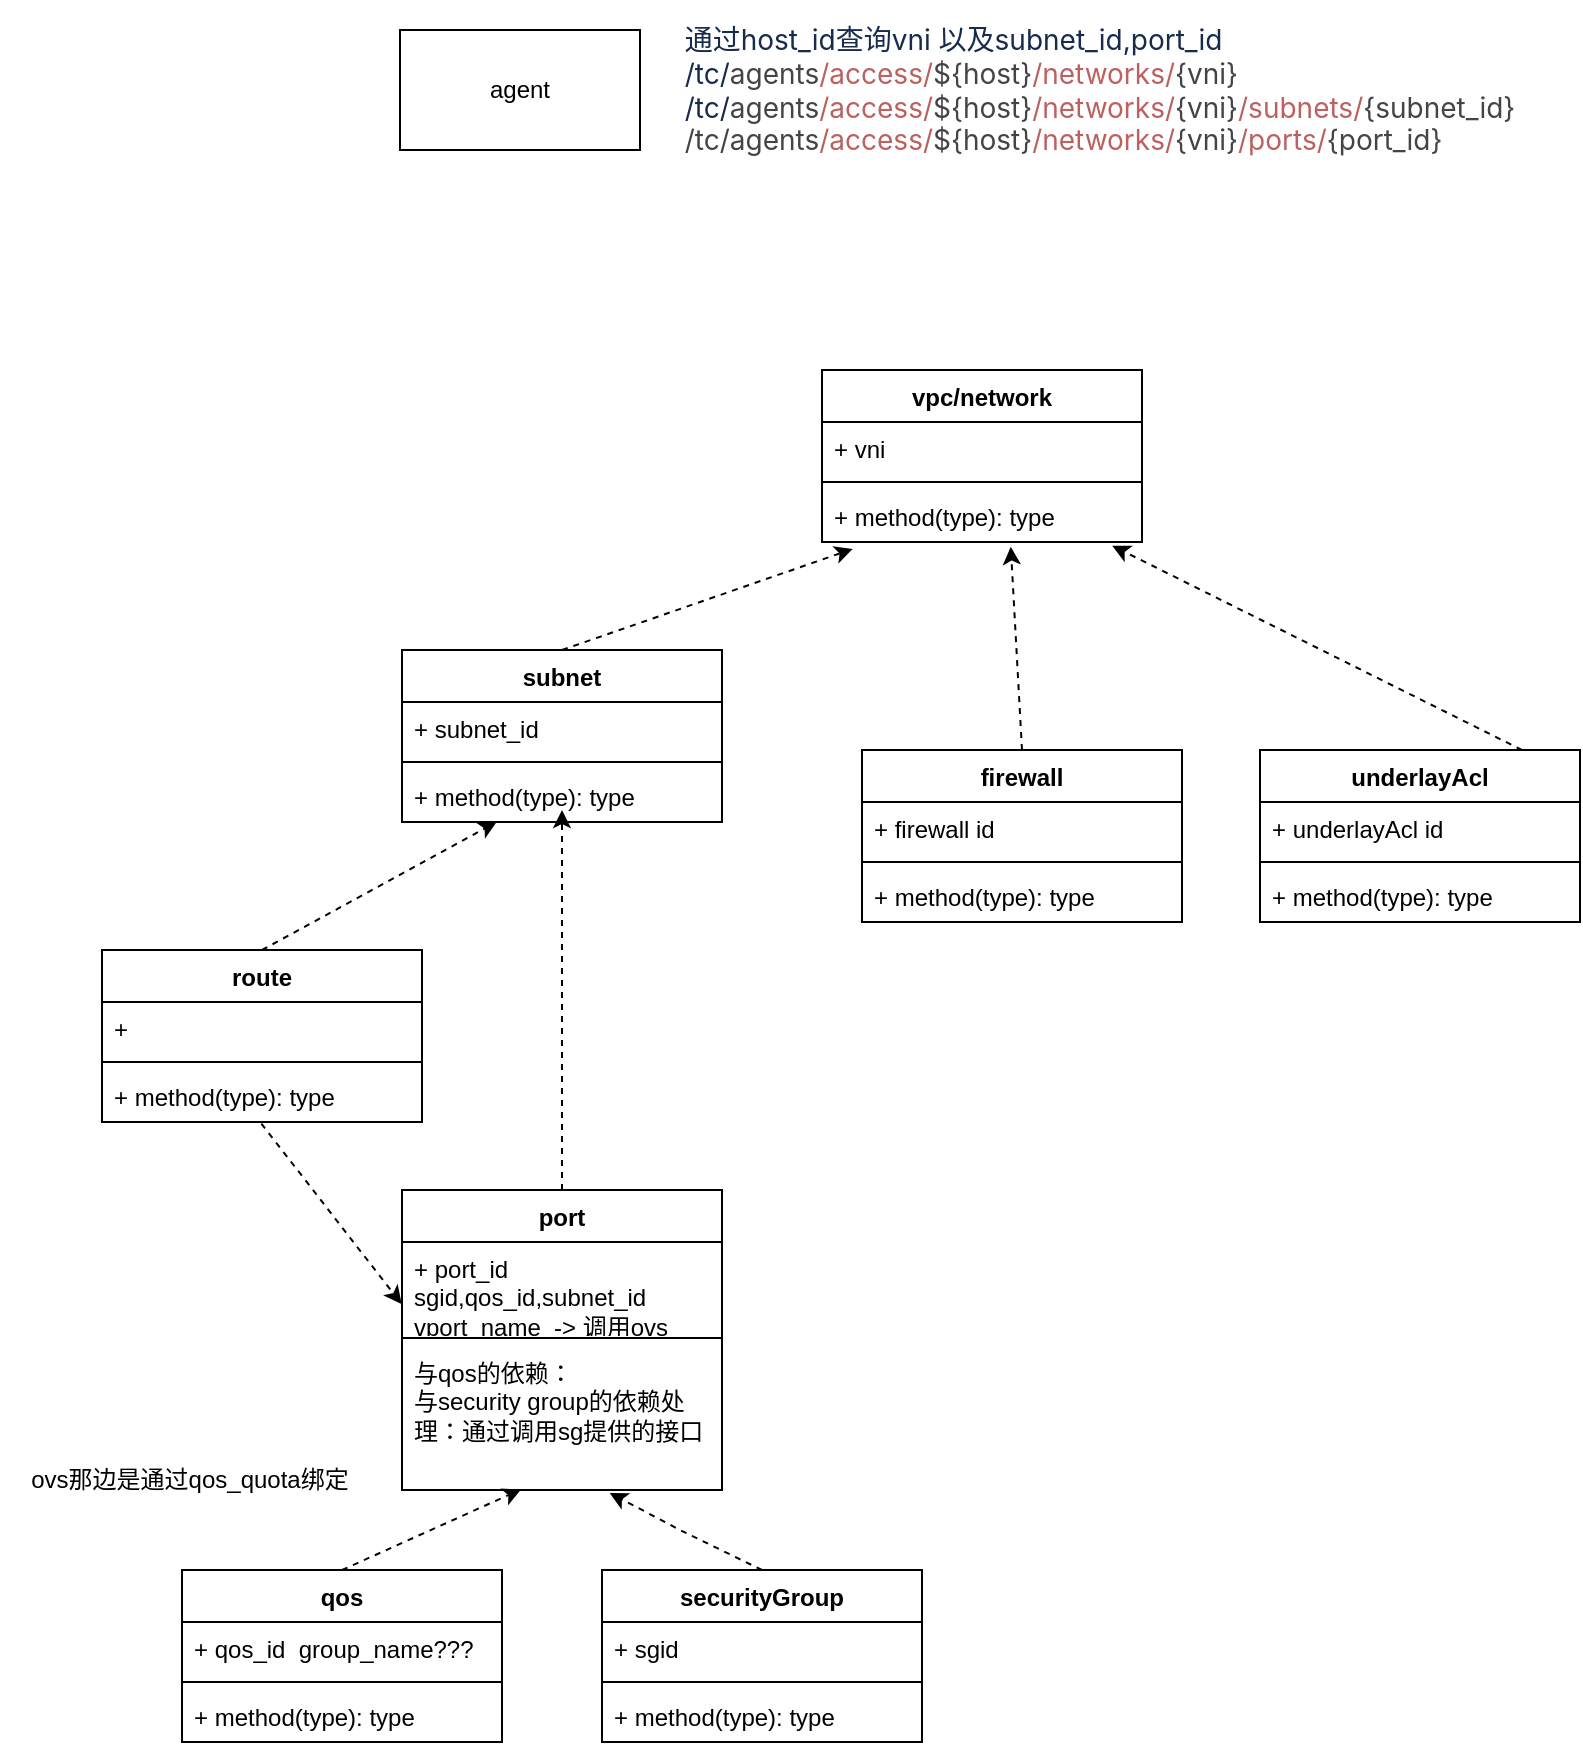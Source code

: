 <mxfile version="22.1.15" type="github">
  <diagram name="第 1 页" id="Pc2Y3xLQnUcVP0rlBtkb">
    <mxGraphModel dx="1899" dy="564" grid="1" gridSize="10" guides="1" tooltips="1" connect="1" arrows="1" fold="1" page="1" pageScale="1" pageWidth="827" pageHeight="1169" math="0" shadow="0">
      <root>
        <mxCell id="0" />
        <mxCell id="1" parent="0" />
        <mxCell id="l93nlvmvGtReNhgtbC6s-1" value="agent" style="rounded=0;whiteSpace=wrap;html=1;" parent="1" vertex="1">
          <mxGeometry x="160" y="20" width="120" height="60" as="geometry" />
        </mxCell>
        <mxCell id="l93nlvmvGtReNhgtbC6s-2" value="&lt;p style=&quot;margin: 0px; padding: 0px; color: rgb(23, 43, 77); font-family: -apple-system, BlinkMacSystemFont, &amp;quot;Segoe UI&amp;quot;, Roboto, Oxygen, Ubuntu, &amp;quot;Fira Sans&amp;quot;, &amp;quot;Droid Sans&amp;quot;, &amp;quot;Helvetica Neue&amp;quot;, sans-serif; font-size: 14px; text-align: left; background-color: rgb(255, 255, 255);&quot;&gt;通过host_id查询vni 以及subnet_id,port_id&lt;/p&gt;&lt;p style=&quot;margin: 0px; padding: 0px; color: rgb(23, 43, 77); font-family: -apple-system, BlinkMacSystemFont, &amp;quot;Segoe UI&amp;quot;, Roboto, Oxygen, Ubuntu, &amp;quot;Fira Sans&amp;quot;, &amp;quot;Droid Sans&amp;quot;, &amp;quot;Helvetica Neue&amp;quot;, sans-serif; font-size: 14px; text-align: left; background-color: rgb(255, 255, 255);&quot;&gt;/tc/&lt;span style=&quot;color: rgb(68, 68, 68);&quot;&gt;agents&lt;/span&gt;&lt;span style=&quot;color: rgb(188, 96, 96);&quot; class=&quot;hljs-regexp&quot;&gt;/access/&lt;/span&gt;&lt;span style=&quot;color: rgb(68, 68, 68);&quot;&gt;${host}&lt;/span&gt;&lt;span style=&quot;color: rgb(188, 96, 96);&quot; class=&quot;hljs-regexp&quot;&gt;/networks/&lt;/span&gt;&lt;span style=&quot;color: rgb(68, 68, 68);&quot;&gt;{vni}&lt;/span&gt;&lt;/p&gt;&lt;p style=&quot;margin: 0px; padding: 0px; color: rgb(23, 43, 77); font-family: -apple-system, BlinkMacSystemFont, &amp;quot;Segoe UI&amp;quot;, Roboto, Oxygen, Ubuntu, &amp;quot;Fira Sans&amp;quot;, &amp;quot;Droid Sans&amp;quot;, &amp;quot;Helvetica Neue&amp;quot;, sans-serif; font-size: 14px; text-align: left; background-color: rgb(255, 255, 255);&quot;&gt;/tc/&lt;span style=&quot;border-color: var(--border-color); color: rgb(68, 68, 68);&quot;&gt;agents&lt;/span&gt;&lt;span style=&quot;border-color: var(--border-color); color: rgb(188, 96, 96);&quot; class=&quot;hljs-regexp&quot;&gt;/access/&lt;/span&gt;&lt;span style=&quot;border-color: var(--border-color); color: rgb(68, 68, 68);&quot;&gt;${host}&lt;/span&gt;&lt;span style=&quot;border-color: var(--border-color); color: rgb(188, 96, 96);&quot; class=&quot;hljs-regexp&quot;&gt;/networks/&lt;/span&gt;&lt;span style=&quot;border-color: var(--border-color); color: rgb(68, 68, 68);&quot;&gt;{vni}&lt;/span&gt;&lt;span style=&quot;border-color: var(--border-color); color: rgb(188, 96, 96);&quot; class=&quot;hljs-regexp&quot;&gt;/subnets/&lt;/span&gt;&lt;span style=&quot;border-color: var(--border-color); color: rgb(68, 68, 68);&quot;&gt;{subnet_id}&lt;/span&gt;&lt;span style=&quot;color: rgb(68, 68, 68);&quot;&gt;&lt;br&gt;&lt;/span&gt;&lt;/p&gt;&lt;p style=&quot;margin: 0px; padding: 0px; color: rgb(23, 43, 77); font-family: -apple-system, BlinkMacSystemFont, &amp;quot;Segoe UI&amp;quot;, Roboto, Oxygen, Ubuntu, &amp;quot;Fira Sans&amp;quot;, &amp;quot;Droid Sans&amp;quot;, &amp;quot;Helvetica Neue&amp;quot;, sans-serif; font-size: 14px; text-align: left; background-color: rgb(255, 255, 255);&quot;&gt;&lt;span style=&quot;border-color: var(--border-color); color: rgb(68, 68, 68);&quot;&gt;/tc/&lt;span style=&quot;border-color: var(--border-color);&quot;&gt;agents&lt;/span&gt;&lt;span style=&quot;border-color: var(--border-color); color: rgb(188, 96, 96);&quot; class=&quot;hljs-regexp&quot;&gt;/access/&lt;/span&gt;&lt;span style=&quot;border-color: var(--border-color);&quot;&gt;${host}&lt;/span&gt;&lt;span style=&quot;border-color: var(--border-color); color: rgb(188, 96, 96);&quot; class=&quot;hljs-regexp&quot;&gt;/networks/&lt;/span&gt;&lt;span style=&quot;border-color: var(--border-color);&quot;&gt;{vni}&lt;/span&gt;&lt;span style=&quot;border-color: var(--border-color); color: rgb(188, 96, 96);&quot; class=&quot;hljs-regexp&quot;&gt;/ports/&lt;/span&gt;&lt;span style=&quot;border-color: var(--border-color);&quot;&gt;{port_id}&lt;/span&gt;&lt;/span&gt;&lt;/p&gt;" style="text;html=1;strokeColor=none;fillColor=none;align=center;verticalAlign=middle;whiteSpace=wrap;rounded=0;" parent="1" vertex="1">
          <mxGeometry x="310" y="5" width="400" height="90" as="geometry" />
        </mxCell>
        <mxCell id="l93nlvmvGtReNhgtbC6s-5" value="" style="endArrow=classic;html=1;rounded=0;entryX=0.096;entryY=1.133;entryDx=0;entryDy=0;entryPerimeter=0;dashed=1;exitX=0.5;exitY=0;exitDx=0;exitDy=0;" parent="1" source="l93nlvmvGtReNhgtbC6s-17" target="l93nlvmvGtReNhgtbC6s-16" edge="1">
          <mxGeometry width="50" height="50" relative="1" as="geometry">
            <mxPoint x="111" y="330" as="sourcePoint" />
            <mxPoint x="193.68" y="270.24" as="targetPoint" />
          </mxGeometry>
        </mxCell>
        <mxCell id="l93nlvmvGtReNhgtbC6s-13" value="vpc/network" style="swimlane;fontStyle=1;align=center;verticalAlign=top;childLayout=stackLayout;horizontal=1;startSize=26;horizontalStack=0;resizeParent=1;resizeParentMax=0;resizeLast=0;collapsible=1;marginBottom=0;whiteSpace=wrap;html=1;" parent="1" vertex="1">
          <mxGeometry x="371" y="190" width="160" height="86" as="geometry" />
        </mxCell>
        <mxCell id="l93nlvmvGtReNhgtbC6s-14" value="+ vni" style="text;strokeColor=none;fillColor=none;align=left;verticalAlign=top;spacingLeft=4;spacingRight=4;overflow=hidden;rotatable=0;points=[[0,0.5],[1,0.5]];portConstraint=eastwest;whiteSpace=wrap;html=1;" parent="l93nlvmvGtReNhgtbC6s-13" vertex="1">
          <mxGeometry y="26" width="160" height="26" as="geometry" />
        </mxCell>
        <mxCell id="l93nlvmvGtReNhgtbC6s-15" value="" style="line;strokeWidth=1;fillColor=none;align=left;verticalAlign=middle;spacingTop=-1;spacingLeft=3;spacingRight=3;rotatable=0;labelPosition=right;points=[];portConstraint=eastwest;strokeColor=inherit;" parent="l93nlvmvGtReNhgtbC6s-13" vertex="1">
          <mxGeometry y="52" width="160" height="8" as="geometry" />
        </mxCell>
        <mxCell id="l93nlvmvGtReNhgtbC6s-16" value="+ method(type): type" style="text;strokeColor=none;fillColor=none;align=left;verticalAlign=top;spacingLeft=4;spacingRight=4;overflow=hidden;rotatable=0;points=[[0,0.5],[1,0.5]];portConstraint=eastwest;whiteSpace=wrap;html=1;" parent="l93nlvmvGtReNhgtbC6s-13" vertex="1">
          <mxGeometry y="60" width="160" height="26" as="geometry" />
        </mxCell>
        <mxCell id="l93nlvmvGtReNhgtbC6s-17" value="subnet" style="swimlane;fontStyle=1;align=center;verticalAlign=top;childLayout=stackLayout;horizontal=1;startSize=26;horizontalStack=0;resizeParent=1;resizeParentMax=0;resizeLast=0;collapsible=1;marginBottom=0;whiteSpace=wrap;html=1;" parent="1" vertex="1">
          <mxGeometry x="161" y="330" width="160" height="86" as="geometry" />
        </mxCell>
        <mxCell id="l93nlvmvGtReNhgtbC6s-18" value="+ subnet_id" style="text;strokeColor=none;fillColor=none;align=left;verticalAlign=top;spacingLeft=4;spacingRight=4;overflow=hidden;rotatable=0;points=[[0,0.5],[1,0.5]];portConstraint=eastwest;whiteSpace=wrap;html=1;" parent="l93nlvmvGtReNhgtbC6s-17" vertex="1">
          <mxGeometry y="26" width="160" height="26" as="geometry" />
        </mxCell>
        <mxCell id="l93nlvmvGtReNhgtbC6s-19" value="" style="line;strokeWidth=1;fillColor=none;align=left;verticalAlign=middle;spacingTop=-1;spacingLeft=3;spacingRight=3;rotatable=0;labelPosition=right;points=[];portConstraint=eastwest;strokeColor=inherit;" parent="l93nlvmvGtReNhgtbC6s-17" vertex="1">
          <mxGeometry y="52" width="160" height="8" as="geometry" />
        </mxCell>
        <mxCell id="l93nlvmvGtReNhgtbC6s-20" value="+ method(type): type" style="text;strokeColor=none;fillColor=none;align=left;verticalAlign=top;spacingLeft=4;spacingRight=4;overflow=hidden;rotatable=0;points=[[0,0.5],[1,0.5]];portConstraint=eastwest;whiteSpace=wrap;html=1;" parent="l93nlvmvGtReNhgtbC6s-17" vertex="1">
          <mxGeometry y="60" width="160" height="26" as="geometry" />
        </mxCell>
        <mxCell id="l93nlvmvGtReNhgtbC6s-22" value="port" style="swimlane;fontStyle=1;align=center;verticalAlign=top;childLayout=stackLayout;horizontal=1;startSize=26;horizontalStack=0;resizeParent=1;resizeParentMax=0;resizeLast=0;collapsible=1;marginBottom=0;whiteSpace=wrap;html=1;" parent="1" vertex="1">
          <mxGeometry x="161" y="600" width="160" height="150" as="geometry" />
        </mxCell>
        <mxCell id="l93nlvmvGtReNhgtbC6s-23" value="+ port_id&lt;br&gt;sgid,qos_id,subnet_id&lt;br&gt;vport_name&amp;nbsp; -&amp;gt; 调用ovs" style="text;strokeColor=none;fillColor=none;align=left;verticalAlign=top;spacingLeft=4;spacingRight=4;overflow=hidden;rotatable=0;points=[[0,0.5],[1,0.5]];portConstraint=eastwest;whiteSpace=wrap;html=1;" parent="l93nlvmvGtReNhgtbC6s-22" vertex="1">
          <mxGeometry y="26" width="160" height="44" as="geometry" />
        </mxCell>
        <mxCell id="l93nlvmvGtReNhgtbC6s-24" value="" style="line;strokeWidth=1;fillColor=none;align=left;verticalAlign=middle;spacingTop=-1;spacingLeft=3;spacingRight=3;rotatable=0;labelPosition=right;points=[];portConstraint=eastwest;strokeColor=inherit;" parent="l93nlvmvGtReNhgtbC6s-22" vertex="1">
          <mxGeometry y="70" width="160" height="8" as="geometry" />
        </mxCell>
        <mxCell id="l93nlvmvGtReNhgtbC6s-25" value="与qos的依赖：&lt;br&gt;与security group的依赖处理：通过调用sg提供的接口" style="text;strokeColor=none;fillColor=none;align=left;verticalAlign=top;spacingLeft=4;spacingRight=4;overflow=hidden;rotatable=0;points=[[0,0.5],[1,0.5]];portConstraint=eastwest;whiteSpace=wrap;html=1;" parent="l93nlvmvGtReNhgtbC6s-22" vertex="1">
          <mxGeometry y="78" width="160" height="72" as="geometry" />
        </mxCell>
        <mxCell id="l93nlvmvGtReNhgtbC6s-26" value="" style="endArrow=classic;html=1;rounded=0;dashed=1;exitX=0.5;exitY=0;exitDx=0;exitDy=0;" parent="1" source="l93nlvmvGtReNhgtbC6s-22" edge="1">
          <mxGeometry width="50" height="50" relative="1" as="geometry">
            <mxPoint x="121" y="340" as="sourcePoint" />
            <mxPoint x="241" y="410" as="targetPoint" />
          </mxGeometry>
        </mxCell>
        <mxCell id="l93nlvmvGtReNhgtbC6s-27" value="qos" style="swimlane;fontStyle=1;align=center;verticalAlign=top;childLayout=stackLayout;horizontal=1;startSize=26;horizontalStack=0;resizeParent=1;resizeParentMax=0;resizeLast=0;collapsible=1;marginBottom=0;whiteSpace=wrap;html=1;" parent="1" vertex="1">
          <mxGeometry x="51" y="790" width="160" height="86" as="geometry" />
        </mxCell>
        <mxCell id="l93nlvmvGtReNhgtbC6s-28" value="+ qos_id&amp;nbsp; group_name???" style="text;strokeColor=none;fillColor=none;align=left;verticalAlign=top;spacingLeft=4;spacingRight=4;overflow=hidden;rotatable=0;points=[[0,0.5],[1,0.5]];portConstraint=eastwest;whiteSpace=wrap;html=1;" parent="l93nlvmvGtReNhgtbC6s-27" vertex="1">
          <mxGeometry y="26" width="160" height="26" as="geometry" />
        </mxCell>
        <mxCell id="l93nlvmvGtReNhgtbC6s-29" value="" style="line;strokeWidth=1;fillColor=none;align=left;verticalAlign=middle;spacingTop=-1;spacingLeft=3;spacingRight=3;rotatable=0;labelPosition=right;points=[];portConstraint=eastwest;strokeColor=inherit;" parent="l93nlvmvGtReNhgtbC6s-27" vertex="1">
          <mxGeometry y="52" width="160" height="8" as="geometry" />
        </mxCell>
        <mxCell id="l93nlvmvGtReNhgtbC6s-30" value="+ method(type): type" style="text;strokeColor=none;fillColor=none;align=left;verticalAlign=top;spacingLeft=4;spacingRight=4;overflow=hidden;rotatable=0;points=[[0,0.5],[1,0.5]];portConstraint=eastwest;whiteSpace=wrap;html=1;" parent="l93nlvmvGtReNhgtbC6s-27" vertex="1">
          <mxGeometry y="60" width="160" height="26" as="geometry" />
        </mxCell>
        <mxCell id="l93nlvmvGtReNhgtbC6s-31" value="" style="endArrow=classic;html=1;rounded=0;dashed=1;exitX=0.5;exitY=0;exitDx=0;exitDy=0;entryX=0.372;entryY=0.996;entryDx=0;entryDy=0;entryPerimeter=0;" parent="1" source="l93nlvmvGtReNhgtbC6s-27" target="l93nlvmvGtReNhgtbC6s-25" edge="1">
          <mxGeometry width="50" height="50" relative="1" as="geometry">
            <mxPoint x="121" y="470" as="sourcePoint" />
            <mxPoint x="371" y="420" as="targetPoint" />
          </mxGeometry>
        </mxCell>
        <mxCell id="l93nlvmvGtReNhgtbC6s-32" value="securityGroup" style="swimlane;fontStyle=1;align=center;verticalAlign=top;childLayout=stackLayout;horizontal=1;startSize=26;horizontalStack=0;resizeParent=1;resizeParentMax=0;resizeLast=0;collapsible=1;marginBottom=0;whiteSpace=wrap;html=1;" parent="1" vertex="1">
          <mxGeometry x="261" y="790" width="160" height="86" as="geometry" />
        </mxCell>
        <mxCell id="l93nlvmvGtReNhgtbC6s-33" value="+ sgid" style="text;strokeColor=none;fillColor=none;align=left;verticalAlign=top;spacingLeft=4;spacingRight=4;overflow=hidden;rotatable=0;points=[[0,0.5],[1,0.5]];portConstraint=eastwest;whiteSpace=wrap;html=1;" parent="l93nlvmvGtReNhgtbC6s-32" vertex="1">
          <mxGeometry y="26" width="160" height="26" as="geometry" />
        </mxCell>
        <mxCell id="l93nlvmvGtReNhgtbC6s-34" value="" style="line;strokeWidth=1;fillColor=none;align=left;verticalAlign=middle;spacingTop=-1;spacingLeft=3;spacingRight=3;rotatable=0;labelPosition=right;points=[];portConstraint=eastwest;strokeColor=inherit;" parent="l93nlvmvGtReNhgtbC6s-32" vertex="1">
          <mxGeometry y="52" width="160" height="8" as="geometry" />
        </mxCell>
        <mxCell id="l93nlvmvGtReNhgtbC6s-35" value="+ method(type): type" style="text;strokeColor=none;fillColor=none;align=left;verticalAlign=top;spacingLeft=4;spacingRight=4;overflow=hidden;rotatable=0;points=[[0,0.5],[1,0.5]];portConstraint=eastwest;whiteSpace=wrap;html=1;" parent="l93nlvmvGtReNhgtbC6s-32" vertex="1">
          <mxGeometry y="60" width="160" height="26" as="geometry" />
        </mxCell>
        <mxCell id="l93nlvmvGtReNhgtbC6s-36" value="" style="endArrow=classic;html=1;rounded=0;dashed=1;exitX=0.5;exitY=0;exitDx=0;exitDy=0;entryX=0.649;entryY=1.02;entryDx=0;entryDy=0;entryPerimeter=0;" parent="1" source="l93nlvmvGtReNhgtbC6s-32" target="l93nlvmvGtReNhgtbC6s-25" edge="1">
          <mxGeometry width="50" height="50" relative="1" as="geometry">
            <mxPoint x="291" y="470" as="sourcePoint" />
            <mxPoint x="391" y="420" as="targetPoint" />
            <Array as="points">
              <mxPoint x="300" y="770" />
            </Array>
          </mxGeometry>
        </mxCell>
        <mxCell id="l93nlvmvGtReNhgtbC6s-37" value="route" style="swimlane;fontStyle=1;align=center;verticalAlign=top;childLayout=stackLayout;horizontal=1;startSize=26;horizontalStack=0;resizeParent=1;resizeParentMax=0;resizeLast=0;collapsible=1;marginBottom=0;whiteSpace=wrap;html=1;" parent="1" vertex="1">
          <mxGeometry x="11" y="480" width="160" height="86" as="geometry" />
        </mxCell>
        <mxCell id="l93nlvmvGtReNhgtbC6s-38" value="+&amp;nbsp;" style="text;strokeColor=none;fillColor=none;align=left;verticalAlign=top;spacingLeft=4;spacingRight=4;overflow=hidden;rotatable=0;points=[[0,0.5],[1,0.5]];portConstraint=eastwest;whiteSpace=wrap;html=1;" parent="l93nlvmvGtReNhgtbC6s-37" vertex="1">
          <mxGeometry y="26" width="160" height="26" as="geometry" />
        </mxCell>
        <mxCell id="l93nlvmvGtReNhgtbC6s-39" value="" style="line;strokeWidth=1;fillColor=none;align=left;verticalAlign=middle;spacingTop=-1;spacingLeft=3;spacingRight=3;rotatable=0;labelPosition=right;points=[];portConstraint=eastwest;strokeColor=inherit;" parent="l93nlvmvGtReNhgtbC6s-37" vertex="1">
          <mxGeometry y="52" width="160" height="8" as="geometry" />
        </mxCell>
        <mxCell id="l93nlvmvGtReNhgtbC6s-40" value="+ method(type): type" style="text;strokeColor=none;fillColor=none;align=left;verticalAlign=top;spacingLeft=4;spacingRight=4;overflow=hidden;rotatable=0;points=[[0,0.5],[1,0.5]];portConstraint=eastwest;whiteSpace=wrap;html=1;" parent="l93nlvmvGtReNhgtbC6s-37" vertex="1">
          <mxGeometry y="60" width="160" height="26" as="geometry" />
        </mxCell>
        <mxCell id="l93nlvmvGtReNhgtbC6s-41" value="" style="endArrow=classic;html=1;rounded=0;dashed=1;exitX=0.5;exitY=0;exitDx=0;exitDy=0;entryX=0.296;entryY=0.998;entryDx=0;entryDy=0;entryPerimeter=0;" parent="1" source="l93nlvmvGtReNhgtbC6s-37" target="l93nlvmvGtReNhgtbC6s-20" edge="1">
          <mxGeometry width="50" height="50" relative="1" as="geometry">
            <mxPoint x="321" y="642" as="sourcePoint" />
            <mxPoint x="357" y="449" as="targetPoint" />
          </mxGeometry>
        </mxCell>
        <mxCell id="l93nlvmvGtReNhgtbC6s-42" value="" style="endArrow=classic;html=1;rounded=0;dashed=1;exitX=0.498;exitY=1.031;exitDx=0;exitDy=0;entryX=-0.001;entryY=0.706;entryDx=0;entryDy=0;entryPerimeter=0;exitPerimeter=0;" parent="1" source="l93nlvmvGtReNhgtbC6s-40" target="l93nlvmvGtReNhgtbC6s-23" edge="1">
          <mxGeometry width="50" height="50" relative="1" as="geometry">
            <mxPoint x="151" y="510" as="sourcePoint" />
            <mxPoint x="108" y="426" as="targetPoint" />
          </mxGeometry>
        </mxCell>
        <mxCell id="l93nlvmvGtReNhgtbC6s-43" value="firewall" style="swimlane;fontStyle=1;align=center;verticalAlign=top;childLayout=stackLayout;horizontal=1;startSize=26;horizontalStack=0;resizeParent=1;resizeParentMax=0;resizeLast=0;collapsible=1;marginBottom=0;whiteSpace=wrap;html=1;" parent="1" vertex="1">
          <mxGeometry x="391" y="380" width="160" height="86" as="geometry" />
        </mxCell>
        <mxCell id="l93nlvmvGtReNhgtbC6s-44" value="+ firewall id" style="text;strokeColor=none;fillColor=none;align=left;verticalAlign=top;spacingLeft=4;spacingRight=4;overflow=hidden;rotatable=0;points=[[0,0.5],[1,0.5]];portConstraint=eastwest;whiteSpace=wrap;html=1;" parent="l93nlvmvGtReNhgtbC6s-43" vertex="1">
          <mxGeometry y="26" width="160" height="26" as="geometry" />
        </mxCell>
        <mxCell id="l93nlvmvGtReNhgtbC6s-45" value="" style="line;strokeWidth=1;fillColor=none;align=left;verticalAlign=middle;spacingTop=-1;spacingLeft=3;spacingRight=3;rotatable=0;labelPosition=right;points=[];portConstraint=eastwest;strokeColor=inherit;" parent="l93nlvmvGtReNhgtbC6s-43" vertex="1">
          <mxGeometry y="52" width="160" height="8" as="geometry" />
        </mxCell>
        <mxCell id="l93nlvmvGtReNhgtbC6s-46" value="+ method(type): type" style="text;strokeColor=none;fillColor=none;align=left;verticalAlign=top;spacingLeft=4;spacingRight=4;overflow=hidden;rotatable=0;points=[[0,0.5],[1,0.5]];portConstraint=eastwest;whiteSpace=wrap;html=1;" parent="l93nlvmvGtReNhgtbC6s-43" vertex="1">
          <mxGeometry y="60" width="160" height="26" as="geometry" />
        </mxCell>
        <mxCell id="l93nlvmvGtReNhgtbC6s-47" value="" style="endArrow=classic;html=1;rounded=0;entryX=0.59;entryY=1.09;entryDx=0;entryDy=0;dashed=1;exitX=0.5;exitY=0;exitDx=0;exitDy=0;entryPerimeter=0;" parent="1" source="l93nlvmvGtReNhgtbC6s-43" target="l93nlvmvGtReNhgtbC6s-16" edge="1">
          <mxGeometry width="50" height="50" relative="1" as="geometry">
            <mxPoint x="381" y="340" as="sourcePoint" />
            <mxPoint x="333" y="300" as="targetPoint" />
          </mxGeometry>
        </mxCell>
        <mxCell id="l93nlvmvGtReNhgtbC6s-48" value="underlayAcl&lt;br&gt;" style="swimlane;fontStyle=1;align=center;verticalAlign=top;childLayout=stackLayout;horizontal=1;startSize=26;horizontalStack=0;resizeParent=1;resizeParentMax=0;resizeLast=0;collapsible=1;marginBottom=0;whiteSpace=wrap;html=1;" parent="1" vertex="1">
          <mxGeometry x="590" y="380" width="160" height="86" as="geometry" />
        </mxCell>
        <mxCell id="l93nlvmvGtReNhgtbC6s-49" value="+ underlayAcl id" style="text;strokeColor=none;fillColor=none;align=left;verticalAlign=top;spacingLeft=4;spacingRight=4;overflow=hidden;rotatable=0;points=[[0,0.5],[1,0.5]];portConstraint=eastwest;whiteSpace=wrap;html=1;" parent="l93nlvmvGtReNhgtbC6s-48" vertex="1">
          <mxGeometry y="26" width="160" height="26" as="geometry" />
        </mxCell>
        <mxCell id="l93nlvmvGtReNhgtbC6s-50" value="" style="line;strokeWidth=1;fillColor=none;align=left;verticalAlign=middle;spacingTop=-1;spacingLeft=3;spacingRight=3;rotatable=0;labelPosition=right;points=[];portConstraint=eastwest;strokeColor=inherit;" parent="l93nlvmvGtReNhgtbC6s-48" vertex="1">
          <mxGeometry y="52" width="160" height="8" as="geometry" />
        </mxCell>
        <mxCell id="l93nlvmvGtReNhgtbC6s-51" value="+ method(type): type" style="text;strokeColor=none;fillColor=none;align=left;verticalAlign=top;spacingLeft=4;spacingRight=4;overflow=hidden;rotatable=0;points=[[0,0.5],[1,0.5]];portConstraint=eastwest;whiteSpace=wrap;html=1;" parent="l93nlvmvGtReNhgtbC6s-48" vertex="1">
          <mxGeometry y="60" width="160" height="26" as="geometry" />
        </mxCell>
        <mxCell id="l93nlvmvGtReNhgtbC6s-52" value="" style="endArrow=classic;html=1;rounded=0;entryX=0.907;entryY=1.071;entryDx=0;entryDy=0;dashed=1;exitX=0.5;exitY=0;exitDx=0;exitDy=0;entryPerimeter=0;" parent="1" target="l93nlvmvGtReNhgtbC6s-16" edge="1">
          <mxGeometry width="50" height="50" relative="1" as="geometry">
            <mxPoint x="721" y="380" as="sourcePoint" />
            <mxPoint x="365" y="283" as="targetPoint" />
          </mxGeometry>
        </mxCell>
        <mxCell id="5CcXJNvwJ8tU5zxnkSfD-2" value="ovs那边是通过qos_quota绑定" style="text;html=1;strokeColor=none;fillColor=none;align=center;verticalAlign=middle;whiteSpace=wrap;rounded=0;" vertex="1" parent="1">
          <mxGeometry x="-40" y="730" width="190" height="30" as="geometry" />
        </mxCell>
      </root>
    </mxGraphModel>
  </diagram>
</mxfile>
